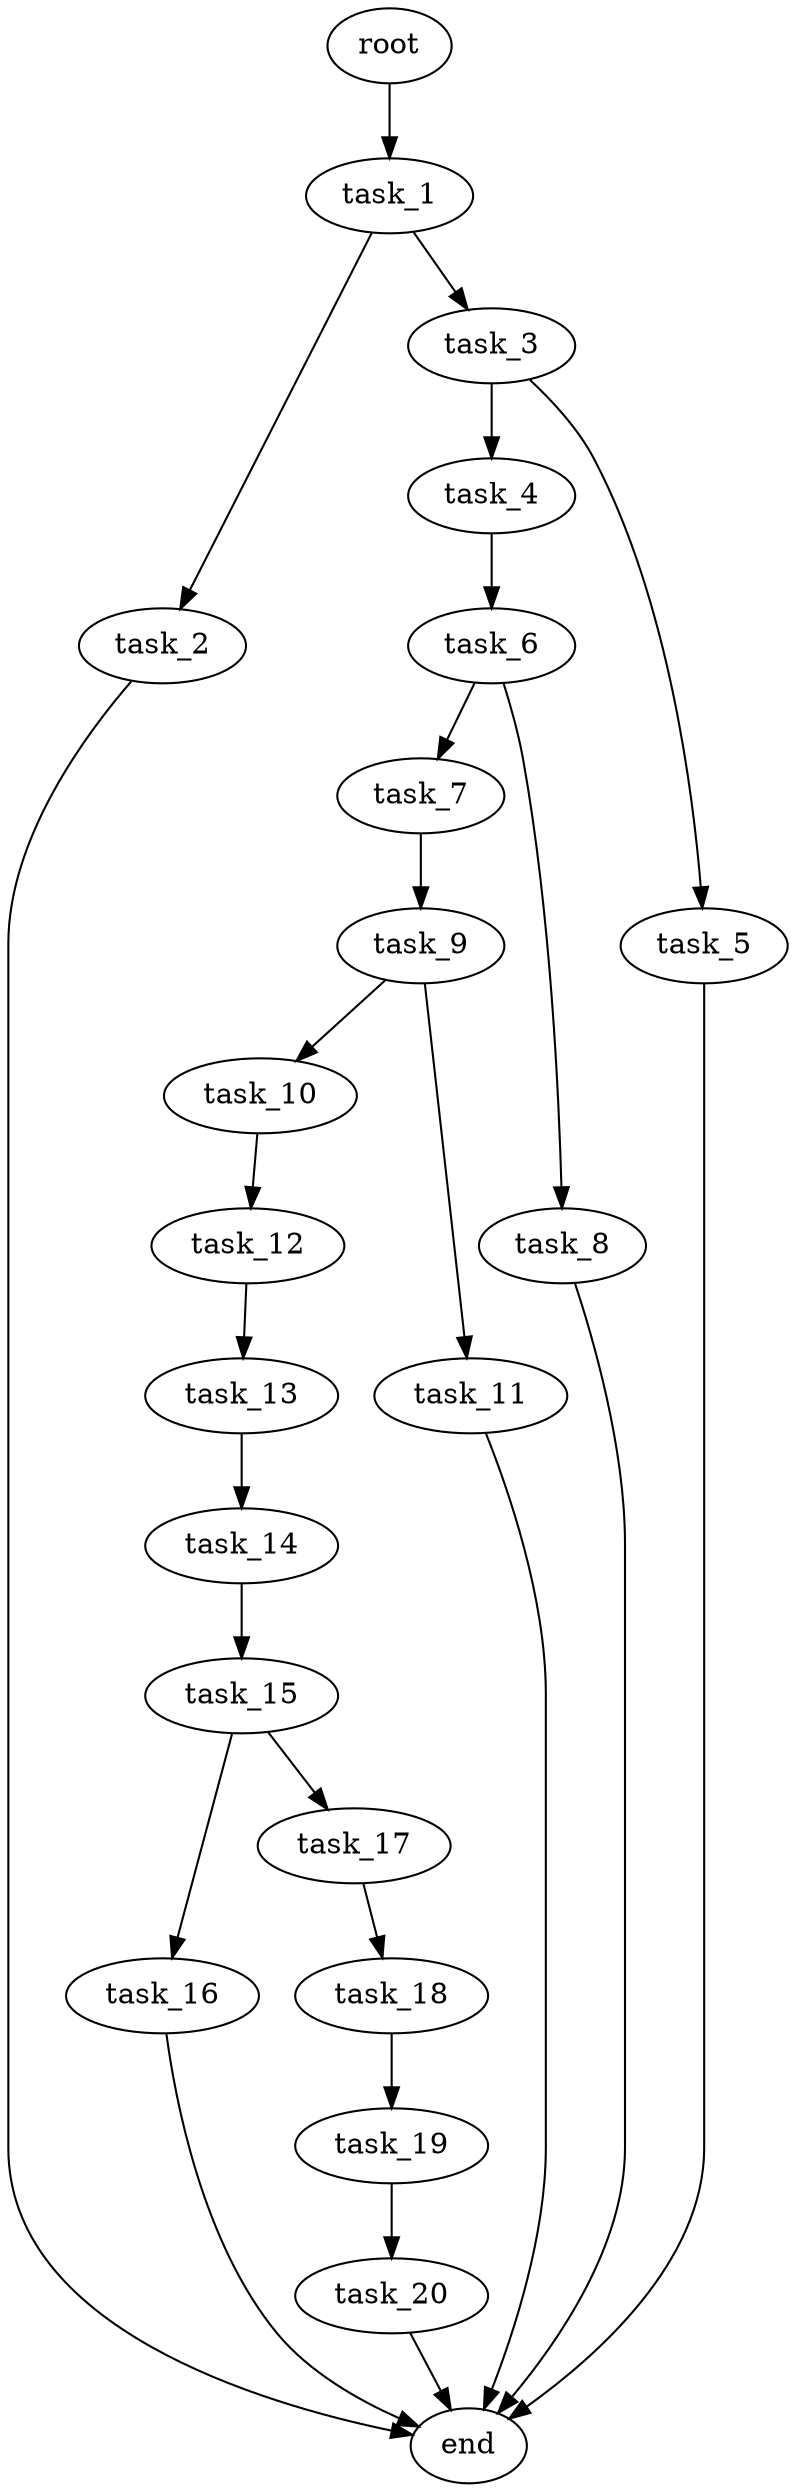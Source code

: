 digraph G {
  root [size="0.000000e+00"];
  task_1 [size="6.476700e+09"];
  task_2 [size="9.084206e+09"];
  task_3 [size="8.266485e+09"];
  task_4 [size="7.150270e+08"];
  task_5 [size="1.660062e+09"];
  task_6 [size="3.076811e+09"];
  task_7 [size="7.489828e+09"];
  task_8 [size="5.692501e+09"];
  task_9 [size="2.886817e+09"];
  task_10 [size="1.244412e+09"];
  task_11 [size="6.887091e+09"];
  task_12 [size="6.997637e+09"];
  task_13 [size="9.426820e+09"];
  task_14 [size="5.005221e+09"];
  task_15 [size="4.938458e+09"];
  task_16 [size="8.053381e+08"];
  task_17 [size="3.995680e+08"];
  task_18 [size="4.320855e+09"];
  task_19 [size="3.223894e+09"];
  task_20 [size="2.504429e+09"];
  end [size="0.000000e+00"];

  root -> task_1 [size="1.000000e-12"];
  task_1 -> task_2 [size="9.084206e+08"];
  task_1 -> task_3 [size="8.266485e+08"];
  task_2 -> end [size="1.000000e-12"];
  task_3 -> task_4 [size="7.150270e+07"];
  task_3 -> task_5 [size="1.660062e+08"];
  task_4 -> task_6 [size="3.076811e+08"];
  task_5 -> end [size="1.000000e-12"];
  task_6 -> task_7 [size="7.489828e+08"];
  task_6 -> task_8 [size="5.692501e+08"];
  task_7 -> task_9 [size="2.886817e+08"];
  task_8 -> end [size="1.000000e-12"];
  task_9 -> task_10 [size="1.244412e+08"];
  task_9 -> task_11 [size="6.887091e+08"];
  task_10 -> task_12 [size="6.997637e+08"];
  task_11 -> end [size="1.000000e-12"];
  task_12 -> task_13 [size="9.426820e+08"];
  task_13 -> task_14 [size="5.005221e+08"];
  task_14 -> task_15 [size="4.938458e+08"];
  task_15 -> task_16 [size="8.053381e+07"];
  task_15 -> task_17 [size="3.995680e+07"];
  task_16 -> end [size="1.000000e-12"];
  task_17 -> task_18 [size="4.320855e+08"];
  task_18 -> task_19 [size="3.223894e+08"];
  task_19 -> task_20 [size="2.504429e+08"];
  task_20 -> end [size="1.000000e-12"];
}

